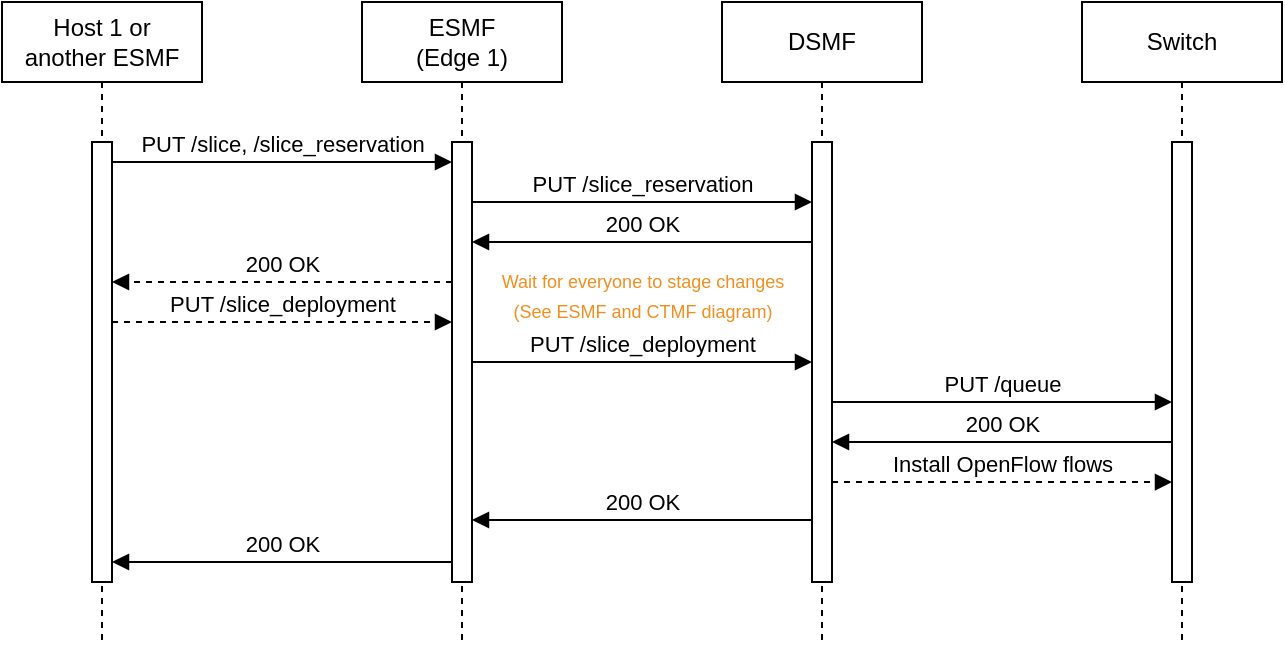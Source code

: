 <mxfile version="20.5.3" type="embed"><diagram name="Page-1" id="2YBvvXClWsGukQMizWep"><mxGraphModel dx="1666" dy="620" grid="1" gridSize="10" guides="1" tooltips="1" connect="1" arrows="1" fold="1" page="1" pageScale="1" pageWidth="180" pageHeight="400" math="0" shadow="0"><root><mxCell id="0"/><mxCell id="1" parent="0"/><mxCell id="aM9ryv3xv72pqoxQDRHE-1" value="Host 1 or&lt;br&gt;another ESMF" style="shape=umlLifeline;perimeter=lifelinePerimeter;whiteSpace=wrap;html=1;container=0;dropTarget=0;collapsible=0;recursiveResize=0;outlineConnect=0;portConstraint=eastwest;newEdgeStyle={&quot;edgeStyle&quot;:&quot;elbowEdgeStyle&quot;,&quot;elbow&quot;:&quot;vertical&quot;,&quot;curved&quot;:0,&quot;rounded&quot;:0};" parent="1" vertex="1"><mxGeometry x="40" y="40" width="100" height="320" as="geometry"/></mxCell><mxCell id="aM9ryv3xv72pqoxQDRHE-2" value="" style="html=1;points=[];perimeter=orthogonalPerimeter;outlineConnect=0;targetShapes=umlLifeline;portConstraint=eastwest;newEdgeStyle={&quot;edgeStyle&quot;:&quot;elbowEdgeStyle&quot;,&quot;elbow&quot;:&quot;vertical&quot;,&quot;curved&quot;:0,&quot;rounded&quot;:0};" parent="aM9ryv3xv72pqoxQDRHE-1" vertex="1"><mxGeometry x="45" y="70" width="10" height="220" as="geometry"/></mxCell><mxCell id="aM9ryv3xv72pqoxQDRHE-5" value="ESMF &lt;br&gt;(Edge 1)" style="shape=umlLifeline;perimeter=lifelinePerimeter;whiteSpace=wrap;html=1;container=0;dropTarget=0;collapsible=0;recursiveResize=0;outlineConnect=0;portConstraint=eastwest;newEdgeStyle={&quot;edgeStyle&quot;:&quot;elbowEdgeStyle&quot;,&quot;elbow&quot;:&quot;vertical&quot;,&quot;curved&quot;:0,&quot;rounded&quot;:0};" parent="1" vertex="1"><mxGeometry x="220" y="40" width="100" height="320" as="geometry"/></mxCell><mxCell id="aM9ryv3xv72pqoxQDRHE-6" value="" style="html=1;points=[];perimeter=orthogonalPerimeter;outlineConnect=0;targetShapes=umlLifeline;portConstraint=eastwest;newEdgeStyle={&quot;edgeStyle&quot;:&quot;elbowEdgeStyle&quot;,&quot;elbow&quot;:&quot;vertical&quot;,&quot;curved&quot;:0,&quot;rounded&quot;:0};" parent="aM9ryv3xv72pqoxQDRHE-5" vertex="1"><mxGeometry x="45" y="70" width="10" height="220" as="geometry"/></mxCell><mxCell id="aM9ryv3xv72pqoxQDRHE-7" value="PUT /slice, /slice_reservation" style="html=1;verticalAlign=bottom;endArrow=block;edgeStyle=elbowEdgeStyle;elbow=vertical;curved=0;rounded=0;" parent="1" source="aM9ryv3xv72pqoxQDRHE-2" target="aM9ryv3xv72pqoxQDRHE-6" edge="1"><mxGeometry relative="1" as="geometry"><mxPoint x="195" y="130" as="sourcePoint"/><Array as="points"><mxPoint x="180" y="120"/></Array><mxPoint as="offset"/></mxGeometry></mxCell><mxCell id="K2FtZl9aHuUg5wctOBmM-1" value="DSMF" style="shape=umlLifeline;perimeter=lifelinePerimeter;whiteSpace=wrap;html=1;container=0;dropTarget=0;collapsible=0;recursiveResize=0;outlineConnect=0;portConstraint=eastwest;newEdgeStyle={&quot;edgeStyle&quot;:&quot;elbowEdgeStyle&quot;,&quot;elbow&quot;:&quot;vertical&quot;,&quot;curved&quot;:0,&quot;rounded&quot;:0};" parent="1" vertex="1"><mxGeometry x="400" y="40" width="100" height="320" as="geometry"/></mxCell><mxCell id="K2FtZl9aHuUg5wctOBmM-2" value="" style="html=1;points=[];perimeter=orthogonalPerimeter;outlineConnect=0;targetShapes=umlLifeline;portConstraint=eastwest;newEdgeStyle={&quot;edgeStyle&quot;:&quot;elbowEdgeStyle&quot;,&quot;elbow&quot;:&quot;vertical&quot;,&quot;curved&quot;:0,&quot;rounded&quot;:0};" parent="K2FtZl9aHuUg5wctOBmM-1" vertex="1"><mxGeometry x="45" y="70" width="10" height="220" as="geometry"/></mxCell><mxCell id="K2FtZl9aHuUg5wctOBmM-5" value="Switch" style="shape=umlLifeline;perimeter=lifelinePerimeter;whiteSpace=wrap;html=1;container=0;dropTarget=0;collapsible=0;recursiveResize=0;outlineConnect=0;portConstraint=eastwest;newEdgeStyle={&quot;edgeStyle&quot;:&quot;elbowEdgeStyle&quot;,&quot;elbow&quot;:&quot;vertical&quot;,&quot;curved&quot;:0,&quot;rounded&quot;:0};" parent="1" vertex="1"><mxGeometry x="580" y="40" width="100" height="320" as="geometry"/></mxCell><mxCell id="K2FtZl9aHuUg5wctOBmM-6" value="" style="html=1;points=[];perimeter=orthogonalPerimeter;outlineConnect=0;targetShapes=umlLifeline;portConstraint=eastwest;newEdgeStyle={&quot;edgeStyle&quot;:&quot;elbowEdgeStyle&quot;,&quot;elbow&quot;:&quot;vertical&quot;,&quot;curved&quot;:0,&quot;rounded&quot;:0};" parent="K2FtZl9aHuUg5wctOBmM-5" vertex="1"><mxGeometry x="45" y="70" width="10" height="220" as="geometry"/></mxCell><mxCell id="K2FtZl9aHuUg5wctOBmM-9" value="PUT /slice_reservation" style="html=1;verticalAlign=bottom;endArrow=block;edgeStyle=elbowEdgeStyle;elbow=vertical;curved=0;rounded=0;" parent="1" source="aM9ryv3xv72pqoxQDRHE-6" target="K2FtZl9aHuUg5wctOBmM-2" edge="1"><mxGeometry relative="1" as="geometry"><mxPoint x="280" y="140" as="sourcePoint"/><Array as="points"><mxPoint x="365" y="140"/></Array><mxPoint x="450" y="140" as="targetPoint"/></mxGeometry></mxCell><mxCell id="K2FtZl9aHuUg5wctOBmM-14" value="200 OK" style="html=1;verticalAlign=bottom;endArrow=block;edgeStyle=elbowEdgeStyle;elbow=vertical;curved=0;rounded=0;" parent="1" source="K2FtZl9aHuUg5wctOBmM-2" target="aM9ryv3xv72pqoxQDRHE-6" edge="1"><mxGeometry relative="1" as="geometry"><mxPoint x="440" y="160" as="sourcePoint"/><Array as="points"><mxPoint x="355" y="160"/></Array><mxPoint x="280" y="160" as="targetPoint"/></mxGeometry></mxCell><mxCell id="K2FtZl9aHuUg5wctOBmM-15" value="PUT /slice_deployment" style="html=1;verticalAlign=bottom;endArrow=block;edgeStyle=elbowEdgeStyle;elbow=vertical;curved=0;rounded=0;" parent="1" edge="1"><mxGeometry relative="1" as="geometry"><mxPoint x="275" y="220" as="sourcePoint"/><Array as="points"><mxPoint x="360" y="220"/></Array><mxPoint x="445" y="220" as="targetPoint"/></mxGeometry></mxCell><mxCell id="K2FtZl9aHuUg5wctOBmM-16" value="PUT /queue" style="html=1;verticalAlign=bottom;endArrow=block;edgeStyle=elbowEdgeStyle;elbow=vertical;curved=0;rounded=0;" parent="1" edge="1"><mxGeometry relative="1" as="geometry"><mxPoint x="455" y="240" as="sourcePoint"/><Array as="points"/><mxPoint x="625" y="240" as="targetPoint"/></mxGeometry></mxCell><mxCell id="K2FtZl9aHuUg5wctOBmM-17" value="200 OK" style="html=1;verticalAlign=bottom;endArrow=block;edgeStyle=elbowEdgeStyle;elbow=vertical;curved=0;rounded=0;" parent="1" edge="1"><mxGeometry x="0.15" relative="1" as="geometry"><mxPoint x="625" y="290" as="sourcePoint"/><Array as="points"><mxPoint x="510" y="260"/></Array><mxPoint x="455" y="260" as="targetPoint"/><mxPoint as="offset"/></mxGeometry></mxCell><mxCell id="K2FtZl9aHuUg5wctOBmM-18" value="200 OK" style="html=1;verticalAlign=bottom;endArrow=block;edgeStyle=elbowEdgeStyle;elbow=vertical;curved=0;rounded=0;" parent="1" edge="1"><mxGeometry relative="1" as="geometry"><mxPoint x="445" y="299" as="sourcePoint"/><Array as="points"><mxPoint x="365" y="299"/></Array><mxPoint x="275" y="299" as="targetPoint"/></mxGeometry></mxCell><mxCell id="K2FtZl9aHuUg5wctOBmM-19" value="200 OK" style="html=1;verticalAlign=bottom;endArrow=block;edgeStyle=elbowEdgeStyle;elbow=vertical;curved=0;rounded=0;" parent="1" edge="1"><mxGeometry relative="1" as="geometry"><mxPoint x="265" y="320" as="sourcePoint"/><Array as="points"><mxPoint x="175" y="320"/></Array><mxPoint x="95" y="320" as="targetPoint"/></mxGeometry></mxCell><mxCell id="2" value="Install OpenFlow flows" style="html=1;verticalAlign=bottom;endArrow=block;edgeStyle=elbowEdgeStyle;elbow=vertical;curved=0;rounded=0;dashed=1;" parent="1" edge="1"><mxGeometry relative="1" as="geometry"><mxPoint x="455" y="280.06" as="sourcePoint"/><Array as="points"/><mxPoint x="625" y="280.06" as="targetPoint"/></mxGeometry></mxCell><mxCell id="3" value="PUT /slice_deployment" style="html=1;verticalAlign=bottom;endArrow=block;edgeStyle=elbowEdgeStyle;elbow=vertical;curved=0;rounded=0;dashed=1;" parent="1" source="aM9ryv3xv72pqoxQDRHE-2" target="aM9ryv3xv72pqoxQDRHE-6" edge="1"><mxGeometry relative="1" as="geometry"><mxPoint x="100" y="170.06" as="sourcePoint"/><Array as="points"><mxPoint x="140" y="200"/><mxPoint x="260" y="170"/></Array><mxPoint x="260" y="170" as="targetPoint"/></mxGeometry></mxCell><mxCell id="4" value="200 OK" style="html=1;verticalAlign=bottom;endArrow=block;edgeStyle=elbowEdgeStyle;elbow=vertical;curved=0;rounded=0;dashed=1;" parent="1" source="aM9ryv3xv72pqoxQDRHE-6" target="aM9ryv3xv72pqoxQDRHE-2" edge="1"><mxGeometry relative="1" as="geometry"><mxPoint x="260" y="180" as="sourcePoint"/><Array as="points"><mxPoint x="180" y="180"/></Array><mxPoint x="100" y="180" as="targetPoint"/></mxGeometry></mxCell><mxCell id="6" value="&lt;font style=&quot;font-size: 9px;&quot;&gt;Wait for everyone to stage changes&lt;br&gt;(See ESMF and CTMF diagram)&lt;/font&gt;" style="text;html=1;align=center;verticalAlign=middle;resizable=0;points=[];autosize=1;fontColor=#F08F1F;" parent="1" vertex="1"><mxGeometry x="280" y="166" width="160" height="40" as="geometry"/></mxCell></root></mxGraphModel></diagram></mxfile>